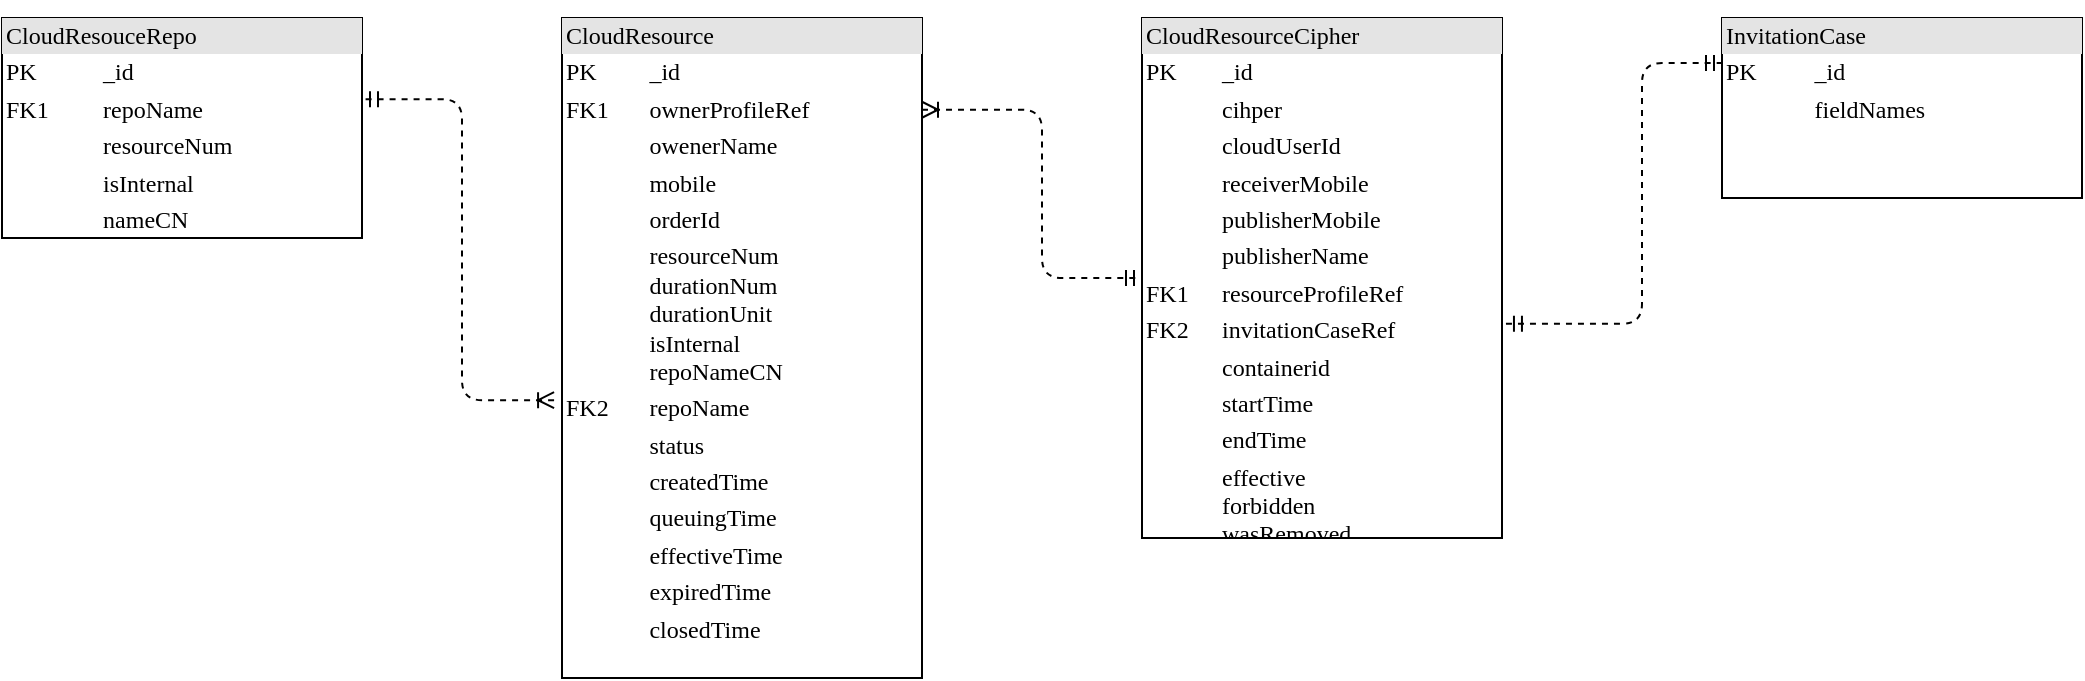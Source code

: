 <mxfile version="20.2.4" type="github">
  <diagram name="Page-1" id="2ca16b54-16f6-2749-3443-fa8db7711227">
    <mxGraphModel dx="1422" dy="794" grid="1" gridSize="10" guides="1" tooltips="1" connect="1" arrows="1" fold="1" page="1" pageScale="1" pageWidth="1100" pageHeight="850" background="none" math="0" shadow="0">
      <root>
        <mxCell id="0" />
        <mxCell id="1" parent="0" />
        <mxCell id="2ed32ef02a7f4228-22" style="edgeStyle=orthogonalEdgeStyle;html=1;exitX=-0.022;exitY=0.579;entryX=1;entryY=0.369;dashed=1;labelBackgroundColor=none;startArrow=ERoneToMany;endArrow=ERmandOne;fontFamily=Verdana;fontSize=12;align=left;exitDx=0;exitDy=0;exitPerimeter=0;entryDx=0;entryDy=0;entryPerimeter=0;endFill=0;startFill=0;" parent="1" source="2ed32ef02a7f4228-8" target="2ed32ef02a7f4228-12" edge="1">
          <mxGeometry relative="1" as="geometry" />
        </mxCell>
        <mxCell id="2ed32ef02a7f4228-17" style="edgeStyle=orthogonalEdgeStyle;html=1;entryX=0;entryY=0.5;labelBackgroundColor=none;startArrow=ERoneToMany;endArrow=ERmandOne;fontFamily=Verdana;fontSize=12;align=left;dashed=1;exitX=1;exitY=0.139;exitDx=0;exitDy=0;entryDx=0;entryDy=0;exitPerimeter=0;endFill=0;startFill=0;" parent="1" source="2ed32ef02a7f4228-8" target="2ed32ef02a7f4228-10" edge="1">
          <mxGeometry relative="1" as="geometry">
            <mxPoint x="560" y="100.02" as="targetPoint" />
            <Array as="points">
              <mxPoint x="560" y="126" />
              <mxPoint x="560" y="210" />
            </Array>
          </mxGeometry>
        </mxCell>
        <mxCell id="2ed32ef02a7f4228-8" value="&lt;div style=&quot;box-sizing: border-box ; width: 100% ; background: #e4e4e4 ; padding: 2px&quot;&gt;CloudResource&lt;/div&gt;&lt;table style=&quot;width: 100% ; font-size: 1em&quot; cellpadding=&quot;2&quot; cellspacing=&quot;0&quot;&gt;&lt;tbody&gt;&lt;tr&gt;&lt;td&gt;PK&lt;/td&gt;&lt;td&gt;_id&lt;/td&gt;&lt;/tr&gt;&lt;tr&gt;&lt;td&gt;FK1&lt;/td&gt;&lt;td&gt;ownerProfileRef&lt;/td&gt;&lt;/tr&gt;&lt;tr&gt;&lt;td&gt;&lt;/td&gt;&lt;td&gt;owenerName&lt;/td&gt;&lt;/tr&gt;&lt;tr&gt;&lt;td&gt;&lt;br&gt;&lt;/td&gt;&lt;td&gt;mobile&lt;/td&gt;&lt;/tr&gt;&lt;tr&gt;&lt;td&gt;&lt;br&gt;&lt;/td&gt;&lt;td&gt;orderId&lt;br&gt;&lt;/td&gt;&lt;/tr&gt;&lt;tr&gt;&lt;td&gt;&lt;br&gt;&lt;/td&gt;&lt;td&gt;resourceNum&lt;br&gt;durationNum&lt;br&gt;durationUnit&lt;br&gt;isInternal&lt;br&gt;repoNameCN&lt;/td&gt;&lt;/tr&gt;&lt;tr&gt;&lt;td&gt;FK2&lt;/td&gt;&lt;td&gt;repoName&lt;/td&gt;&lt;/tr&gt;&lt;tr&gt;&lt;td&gt;&lt;br&gt;&lt;/td&gt;&lt;td&gt;status&lt;br&gt;&lt;/td&gt;&lt;/tr&gt;&lt;tr&gt;&lt;td&gt;&lt;br&gt;&lt;/td&gt;&lt;td&gt;createdTime&lt;br&gt;&lt;/td&gt;&lt;/tr&gt;&lt;tr&gt;&lt;td&gt;&lt;br&gt;&lt;/td&gt;&lt;td&gt;queuingTime&lt;br&gt;&lt;/td&gt;&lt;/tr&gt;&lt;tr&gt;&lt;td&gt;&lt;br&gt;&lt;/td&gt;&lt;td&gt;effectiveTime&lt;br&gt;&lt;/td&gt;&lt;/tr&gt;&lt;tr&gt;&lt;td&gt;&lt;br&gt;&lt;/td&gt;&lt;td&gt;expiredTime&lt;br&gt;&lt;/td&gt;&lt;/tr&gt;&lt;tr&gt;&lt;td&gt;&lt;br&gt;&lt;/td&gt;&lt;td&gt;closedTime&lt;br&gt;&lt;/td&gt;&lt;/tr&gt;&lt;tr&gt;&lt;td&gt;&lt;br&gt;&lt;/td&gt;&lt;td&gt;&lt;br&gt;&lt;/td&gt;&lt;/tr&gt;&lt;/tbody&gt;&lt;/table&gt;" style="verticalAlign=top;align=left;overflow=fill;html=1;rounded=0;shadow=0;comic=0;labelBackgroundColor=none;strokeWidth=1;fontFamily=Verdana;fontSize=12" parent="1" vertex="1">
          <mxGeometry x="320" y="80" width="180" height="330" as="geometry" />
        </mxCell>
        <mxCell id="2ed32ef02a7f4228-9" value="&lt;div style=&quot;box-sizing:border-box;width:100%;background:#e4e4e4;padding:2px;&quot;&gt;InvitationCase&lt;/div&gt;&lt;table style=&quot;width:100%;font-size:1em;&quot; cellpadding=&quot;2&quot; cellspacing=&quot;0&quot;&gt;&lt;tbody&gt;&lt;tr&gt;&lt;td&gt;PK&lt;/td&gt;&lt;td&gt;_id&lt;/td&gt;&lt;/tr&gt;&lt;tr&gt;&lt;td&gt;&lt;br&gt;&lt;/td&gt;&lt;td&gt;fieldNames&lt;/td&gt;&lt;/tr&gt;&lt;tr&gt;&lt;td&gt;&lt;/td&gt;&lt;td&gt;&lt;br&gt;&lt;/td&gt;&lt;/tr&gt;&lt;/tbody&gt;&lt;/table&gt;" style="verticalAlign=top;align=left;overflow=fill;html=1;rounded=0;shadow=0;comic=0;labelBackgroundColor=none;strokeWidth=1;fontFamily=Verdana;fontSize=12" parent="1" vertex="1">
          <mxGeometry x="900" y="80" width="180" height="90" as="geometry" />
        </mxCell>
        <mxCell id="2ed32ef02a7f4228-10" value="&lt;div style=&quot;box-sizing: border-box ; width: 100% ; background: #e4e4e4 ; padding: 2px&quot;&gt;CloudResourceCipher&lt;br&gt;&lt;/div&gt;&lt;table style=&quot;width: 100% ; font-size: 1em&quot; cellpadding=&quot;2&quot; cellspacing=&quot;0&quot;&gt;&lt;tbody&gt;&lt;tr&gt;&lt;td&gt;PK&lt;/td&gt;&lt;td&gt;_id&lt;/td&gt;&lt;/tr&gt;&lt;tr&gt;&lt;td&gt;&lt;br&gt;&lt;/td&gt;&lt;td&gt;cihper&lt;/td&gt;&lt;/tr&gt;&lt;tr&gt;&lt;td&gt;&lt;/td&gt;&lt;td&gt;cloudUserId&lt;/td&gt;&lt;/tr&gt;&lt;tr&gt;&lt;td&gt;&lt;br&gt;&lt;/td&gt;&lt;td&gt;receiverMobile&lt;br&gt;&lt;/td&gt;&lt;/tr&gt;&lt;tr&gt;&lt;td&gt;&lt;br&gt;&lt;/td&gt;&lt;td&gt;publisherMobile&lt;br&gt;&lt;/td&gt;&lt;/tr&gt;&lt;tr&gt;&lt;td&gt;&lt;br&gt;&lt;/td&gt;&lt;td&gt;publisherName&lt;br&gt;&lt;/td&gt;&lt;/tr&gt;&lt;tr&gt;&lt;td&gt;FK1&lt;br&gt;&lt;/td&gt;&lt;td&gt;resourceProfileRef&lt;br&gt;&lt;/td&gt;&lt;/tr&gt;&lt;tr&gt;&lt;td&gt;FK2&lt;br&gt;&lt;/td&gt;&lt;td&gt;invitationCaseRef&lt;br&gt;&lt;/td&gt;&lt;/tr&gt;&lt;tr&gt;&lt;td&gt;&lt;br&gt;&lt;/td&gt;&lt;td&gt;containerid&lt;/td&gt;&lt;/tr&gt;&lt;tr&gt;&lt;td&gt;&lt;br&gt;&lt;/td&gt;&lt;td&gt;startTime&lt;br&gt;&lt;/td&gt;&lt;/tr&gt;&lt;tr&gt;&lt;td&gt;&lt;br&gt;&lt;/td&gt;&lt;td&gt;endTime&lt;br&gt;&lt;/td&gt;&lt;/tr&gt;&lt;tr&gt;&lt;td&gt;&lt;br&gt;&lt;/td&gt;&lt;td&gt;effective&lt;br&gt;forbidden&lt;br&gt;wasRemoved&lt;br&gt;&lt;/td&gt;&lt;/tr&gt;&lt;/tbody&gt;&lt;/table&gt;" style="verticalAlign=top;align=left;overflow=fill;html=1;rounded=0;shadow=0;comic=0;labelBackgroundColor=none;strokeWidth=1;fontFamily=Verdana;fontSize=12" parent="1" vertex="1">
          <mxGeometry x="610" y="80" width="180" height="260" as="geometry" />
        </mxCell>
        <mxCell id="2ed32ef02a7f4228-12" value="&lt;div style=&quot;box-sizing: border-box ; width: 100% ; background: #e4e4e4 ; padding: 2px&quot;&gt;CloudResouceRepo&lt;/div&gt;&lt;table style=&quot;width: 100% ; font-size: 1em&quot; cellpadding=&quot;2&quot; cellspacing=&quot;0&quot;&gt;&lt;tbody&gt;&lt;tr&gt;&lt;td&gt;PK&lt;/td&gt;&lt;td&gt;_id&lt;/td&gt;&lt;/tr&gt;&lt;tr&gt;&lt;td&gt;FK1&lt;/td&gt;&lt;td&gt;repoName&lt;/td&gt;&lt;/tr&gt;&lt;tr&gt;&lt;td&gt;&lt;/td&gt;&lt;td&gt;resourceNum&lt;/td&gt;&lt;/tr&gt;&lt;tr&gt;&lt;td&gt;&lt;br&gt;&lt;/td&gt;&lt;td&gt;isInternal&lt;br&gt;&lt;/td&gt;&lt;/tr&gt;&lt;tr&gt;&lt;td&gt;&lt;br&gt;&lt;/td&gt;&lt;td&gt;nameCN&lt;br&gt;&lt;/td&gt;&lt;/tr&gt;&lt;/tbody&gt;&lt;/table&gt;" style="verticalAlign=top;align=left;overflow=fill;html=1;rounded=0;shadow=0;comic=0;labelBackgroundColor=none;strokeWidth=1;fontFamily=Verdana;fontSize=12" parent="1" vertex="1">
          <mxGeometry x="40" y="80" width="180" height="110" as="geometry" />
        </mxCell>
        <mxCell id="651vX51eAafzeQmg0xzL-4" style="edgeStyle=orthogonalEdgeStyle;html=1;labelBackgroundColor=none;startArrow=ERmandOne;endArrow=ERmandOne;fontFamily=Verdana;fontSize=12;align=left;dashed=1;endFill=0;startFill=0;entryX=0;entryY=0.25;entryDx=0;entryDy=0;exitX=1.011;exitY=0.588;exitDx=0;exitDy=0;exitPerimeter=0;" edge="1" parent="1" source="2ed32ef02a7f4228-10" target="2ed32ef02a7f4228-9">
          <mxGeometry relative="1" as="geometry">
            <mxPoint x="810" y="230" as="sourcePoint" />
            <mxPoint x="920" y="230" as="targetPoint" />
            <Array as="points">
              <mxPoint x="860" y="233" />
              <mxPoint x="860" y="103" />
            </Array>
          </mxGeometry>
        </mxCell>
        <mxCell id="651vX51eAafzeQmg0xzL-5" style="edgeStyle=none;curved=1;jumpSize=2;orthogonalLoop=1;jettySize=auto;html=1;exitX=0.5;exitY=0;exitDx=0;exitDy=0;startArrow=ERoneToMany;startFill=0;endArrow=ERmandOne;endFill=0;" edge="1" parent="1" source="2ed32ef02a7f4228-9" target="2ed32ef02a7f4228-9">
          <mxGeometry relative="1" as="geometry" />
        </mxCell>
      </root>
    </mxGraphModel>
  </diagram>
</mxfile>
